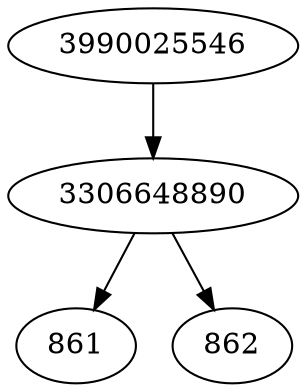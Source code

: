strict digraph  {
3990025546;
3306648890;
861;
862;
3990025546 -> 3306648890;
3306648890 -> 861;
3306648890 -> 862;
}
